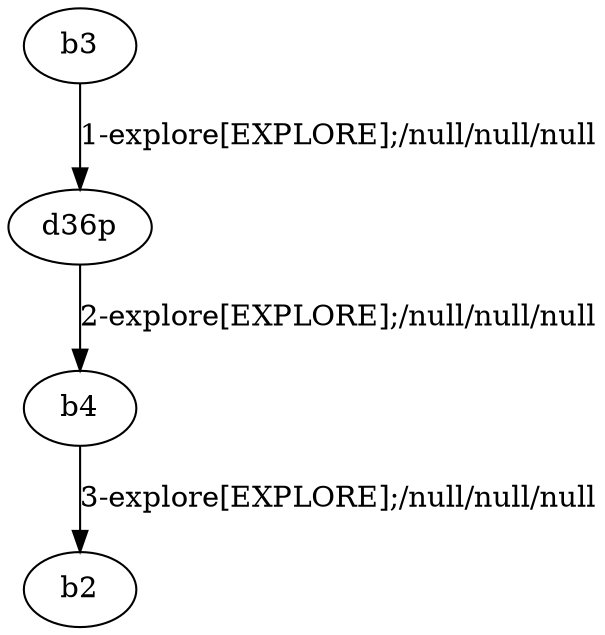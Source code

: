 # Total number of goals covered by this test: 1
# b4 --> b2

digraph g {
"b3" -> "d36p" [label = "1-explore[EXPLORE];/null/null/null"];
"d36p" -> "b4" [label = "2-explore[EXPLORE];/null/null/null"];
"b4" -> "b2" [label = "3-explore[EXPLORE];/null/null/null"];
}